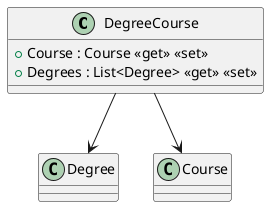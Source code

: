 @startuml
class DegreeCourse {
    + Course : Course <<get>> <<set>>
    + Degrees : List<Degree> <<get>> <<set>>
}
DegreeCourse --> Degree
DegreeCourse --> Course
@enduml
